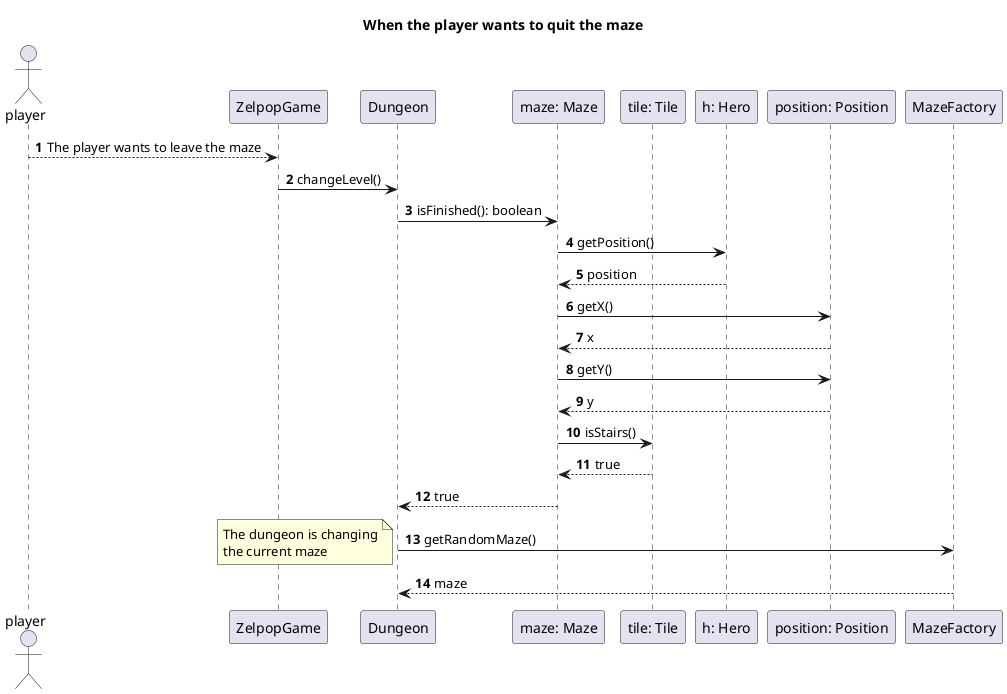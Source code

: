@startuml

title When the player wants to quit the maze
autonumber

actor player

participant ZelpopGame as z
participant Dungeon as d
participant "maze: Maze" as m
participant "tile: Tile" as t
participant "h: Hero" as h
participant "position: Position" as p
participant "MazeFactory" as mf

player --> z: The player wants to leave the maze

z -> d: changeLevel()

d -> m: isFinished(): boolean

m -> h: getPosition()

h --> m: position

m -> p: getX()

p --> m: x

m -> p: getY()

p --> m: y

m -> t: isStairs()

t --> m: true

m --> d: true


d -> mf : getRandomMaze()

note left
    The dungeon is changing
    the current maze
end note

mf --> d : maze

@enduml